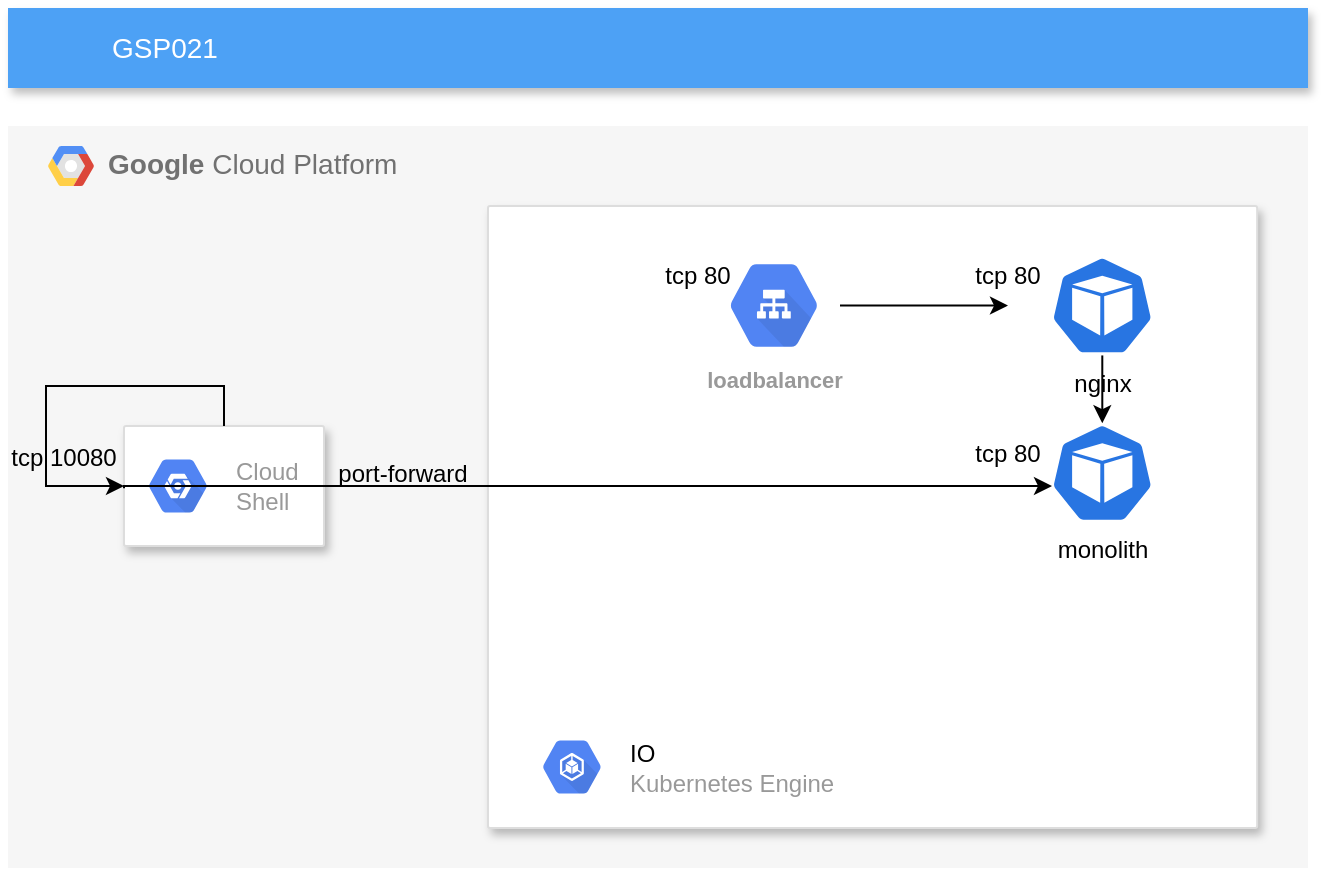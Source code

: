 <mxfile version="16.4.5" type="github">
  <diagram id="f106602c-feb2-e66a-4537-3a34d633f6aa" name="Page-1">
    <mxGraphModel dx="865" dy="483" grid="1" gridSize="10" guides="1" tooltips="1" connect="1" arrows="1" fold="1" page="1" pageScale="1" pageWidth="1169" pageHeight="827" background="none" math="0" shadow="0">
      <root>
        <mxCell id="0" />
        <mxCell id="1" parent="0" />
        <mxCell id="14" value="&lt;b&gt;Google &lt;/b&gt;Cloud Platform" style="fillColor=#F6F6F6;strokeColor=none;shadow=0;gradientColor=none;fontSize=14;align=left;spacing=10;fontColor=#717171;9E9E9E;verticalAlign=top;spacingTop=-4;fontStyle=0;spacingLeft=40;html=1;" parent="1" vertex="1">
          <mxGeometry x="260" y="99" width="650" height="371" as="geometry" />
        </mxCell>
        <mxCell id="15" value="" style="shape=mxgraph.gcp2.google_cloud_platform;fillColor=#F6F6F6;strokeColor=none;shadow=0;gradientColor=none;" parent="14" vertex="1">
          <mxGeometry width="23" height="20" relative="1" as="geometry">
            <mxPoint x="20" y="10" as="offset" />
          </mxGeometry>
        </mxCell>
        <mxCell id="P-iFF4-MiSTKHHzwctO8-1001" value="" style="strokeColor=#dddddd;shadow=1;strokeWidth=1;rounded=1;absoluteArcSize=1;arcSize=2;verticalAlign=middle;labelPosition=center;verticalLabelPosition=middle;align=center;" parent="14" vertex="1">
          <mxGeometry x="240" y="40" width="384.58" height="311" as="geometry" />
        </mxCell>
        <mxCell id="P-iFF4-MiSTKHHzwctO8-1015" value="" style="edgeStyle=orthogonalEdgeStyle;rounded=0;orthogonalLoop=1;jettySize=auto;html=1;" parent="P-iFF4-MiSTKHHzwctO8-1001" source="P-iFF4-MiSTKHHzwctO8-1005" target="P-iFF4-MiSTKHHzwctO8-1014" edge="1">
          <mxGeometry relative="1" as="geometry" />
        </mxCell>
        <mxCell id="P-iFF4-MiSTKHHzwctO8-1005" value="nginx" style="sketch=0;html=1;dashed=0;whitespace=wrap;fillColor=#2875E2;strokeColor=#ffffff;points=[[0.005,0.63,0],[0.1,0.2,0],[0.9,0.2,0],[0.5,0,0],[0.995,0.63,0],[0.72,0.99,0],[0.5,1,0],[0.28,0.99,0]];shape=mxgraph.kubernetes.icon;prIcon=pod;labelPosition=center;verticalLabelPosition=bottom;align=center;verticalAlign=top;" parent="P-iFF4-MiSTKHHzwctO8-1001" vertex="1">
          <mxGeometry x="259.997" y="24.909" width="94.26" height="49.76" as="geometry" />
        </mxCell>
        <mxCell id="P-iFF4-MiSTKHHzwctO8-1013" style="edgeStyle=orthogonalEdgeStyle;rounded=0;orthogonalLoop=1;jettySize=auto;html=1;" parent="P-iFF4-MiSTKHHzwctO8-1001" source="P-iFF4-MiSTKHHzwctO8-1008" target="P-iFF4-MiSTKHHzwctO8-1005" edge="1">
          <mxGeometry relative="1" as="geometry" />
        </mxCell>
        <mxCell id="P-iFF4-MiSTKHHzwctO8-1008" value="loadbalancer" style="sketch=0;html=1;fillColor=#5184F3;strokeColor=none;verticalAlign=top;labelPosition=center;verticalLabelPosition=bottom;align=center;spacingTop=-6;fontSize=11;fontStyle=1;fontColor=#999999;shape=mxgraph.gcp2.hexIcon;prIcon=cloud_load_balancing" parent="P-iFF4-MiSTKHHzwctO8-1001" vertex="1">
          <mxGeometry x="109.999" y="19.467" width="65.999" height="60.645" as="geometry" />
        </mxCell>
        <mxCell id="P-iFF4-MiSTKHHzwctO8-1012" value="tcp 80" style="text;html=1;strokeColor=none;fillColor=none;align=center;verticalAlign=middle;whiteSpace=wrap;rounded=0;" parent="P-iFF4-MiSTKHHzwctO8-1001" vertex="1">
          <mxGeometry x="74.999" y="19.467" width="59.999" height="31.1" as="geometry" />
        </mxCell>
        <mxCell id="P-iFF4-MiSTKHHzwctO8-1014" value="monolith" style="sketch=0;html=1;dashed=0;whitespace=wrap;fillColor=#2875E2;strokeColor=#ffffff;points=[[0.005,0.63,0],[0.1,0.2,0],[0.9,0.2,0],[0.5,0,0],[0.995,0.63,0],[0.72,0.99,0],[0.5,1,0],[0.28,0.99,0]];shape=mxgraph.kubernetes.icon;prIcon=pod;labelPosition=center;verticalLabelPosition=bottom;align=center;verticalAlign=top;" parent="P-iFF4-MiSTKHHzwctO8-1001" vertex="1">
          <mxGeometry x="259.997" y="108.62" width="94.26" height="49.76" as="geometry" />
        </mxCell>
        <mxCell id="SuslxJzYCz_BSAXUzK7D-830" value="tcp 80" style="text;html=1;strokeColor=none;fillColor=none;align=center;verticalAlign=middle;whiteSpace=wrap;rounded=0;" parent="P-iFF4-MiSTKHHzwctO8-1001" vertex="1">
          <mxGeometry x="229.999" y="108.617" width="59.999" height="31.1" as="geometry" />
        </mxCell>
        <mxCell id="SuslxJzYCz_BSAXUzK7D-833" value="tcp 80" style="text;html=1;strokeColor=none;fillColor=none;align=center;verticalAlign=middle;whiteSpace=wrap;rounded=0;" parent="P-iFF4-MiSTKHHzwctO8-1001" vertex="1">
          <mxGeometry x="229.999" y="19.467" width="59.999" height="31.1" as="geometry" />
        </mxCell>
        <mxCell id="SuslxJzYCz_BSAXUzK7D-834" value="port-forward" style="text;html=1;strokeColor=none;fillColor=none;align=center;verticalAlign=middle;whiteSpace=wrap;rounded=0;" parent="P-iFF4-MiSTKHHzwctO8-1001" vertex="1">
          <mxGeometry x="-80" y="118.62" width="75" height="31.1" as="geometry" />
        </mxCell>
        <mxCell id="SuslxJzYCz_BSAXUzK7D-818" value="" style="strokeColor=#dddddd;shadow=1;strokeWidth=1;rounded=1;absoluteArcSize=1;arcSize=2;labelPosition=center;verticalLabelPosition=bottom;align=center;verticalAlign=top;" parent="14" vertex="1">
          <mxGeometry x="58" y="150" width="100" height="60" as="geometry" />
        </mxCell>
        <mxCell id="SuslxJzYCz_BSAXUzK7D-819" value="Cloud&#xa;Shell" style="sketch=0;dashed=0;connectable=0;html=1;fillColor=#5184F3;strokeColor=none;shape=mxgraph.gcp2.hexIcon;prIcon=placeholder;part=1;labelPosition=right;verticalLabelPosition=middle;align=left;verticalAlign=middle;spacingLeft=5;fontColor=#999999;fontSize=12;" parent="SuslxJzYCz_BSAXUzK7D-818" vertex="1">
          <mxGeometry y="0.5" width="44" height="39" relative="1" as="geometry">
            <mxPoint x="5" y="-19.5" as="offset" />
          </mxGeometry>
        </mxCell>
        <mxCell id="SuslxJzYCz_BSAXUzK7D-829" value="tcp 10080" style="text;html=1;strokeColor=none;fillColor=none;align=center;verticalAlign=middle;whiteSpace=wrap;rounded=0;" parent="14" vertex="1">
          <mxGeometry x="-2.001" y="149.997" width="59.999" height="31.1" as="geometry" />
        </mxCell>
        <mxCell id="zYgDIk-uWBRjCChO4BF1-818" style="edgeStyle=orthogonalEdgeStyle;rounded=0;orthogonalLoop=1;jettySize=auto;html=1;exitX=0.5;exitY=0;exitDx=0;exitDy=0;entryX=0;entryY=0.5;entryDx=0;entryDy=0;" edge="1" parent="14" source="SuslxJzYCz_BSAXUzK7D-818" target="SuslxJzYCz_BSAXUzK7D-818">
          <mxGeometry relative="1" as="geometry">
            <Array as="points">
              <mxPoint x="108" y="130" />
              <mxPoint x="19" y="130" />
              <mxPoint x="19" y="180" />
            </Array>
          </mxGeometry>
        </mxCell>
        <mxCell id="SuslxJzYCz_BSAXUzK7D-831" style="edgeStyle=orthogonalEdgeStyle;rounded=0;orthogonalLoop=1;jettySize=auto;html=1;exitX=1;exitY=1;exitDx=0;exitDy=0;" parent="14" edge="1" source="SuslxJzYCz_BSAXUzK7D-829">
          <mxGeometry relative="1" as="geometry">
            <mxPoint x="191" y="180" as="sourcePoint" />
            <mxPoint x="522" y="180" as="targetPoint" />
            <Array as="points">
              <mxPoint x="58" y="180" />
            </Array>
          </mxGeometry>
        </mxCell>
        <mxCell id="818" value="GSP021" style="fillColor=#4DA1F5;strokeColor=none;shadow=1;gradientColor=none;fontSize=14;align=left;spacingLeft=50;fontColor=#ffffff;html=1;" parent="1" vertex="1">
          <mxGeometry x="260" y="40" width="650" height="40" as="geometry" />
        </mxCell>
        <mxCell id="P-iFF4-MiSTKHHzwctO8-1002" value="&lt;font color=&quot;#000000&quot;&gt;IO&lt;/font&gt;&lt;br&gt;Kubernetes Engine" style="sketch=0;dashed=0;connectable=0;html=1;fillColor=#5184F3;strokeColor=none;shape=mxgraph.gcp2.hexIcon;prIcon=container_engine;part=1;labelPosition=right;verticalLabelPosition=middle;align=left;verticalAlign=middle;spacingLeft=5;fontColor=#999999;fontSize=12;" parent="1" vertex="1">
          <mxGeometry y="0.5" width="44" height="39" relative="1" as="geometry">
            <mxPoint x="520" y="400" as="offset" />
          </mxGeometry>
        </mxCell>
      </root>
    </mxGraphModel>
  </diagram>
</mxfile>
